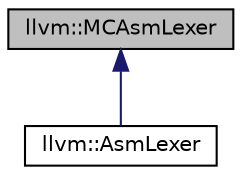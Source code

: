 digraph "llvm::MCAsmLexer"
{
 // LATEX_PDF_SIZE
  bgcolor="transparent";
  edge [fontname="Helvetica",fontsize="10",labelfontname="Helvetica",labelfontsize="10"];
  node [fontname="Helvetica",fontsize="10",shape=record];
  Node1 [label="llvm::MCAsmLexer",height=0.2,width=0.4,color="black", fillcolor="grey75", style="filled", fontcolor="black",tooltip="Generic assembler lexer interface, for use by target specific assembly lexers."];
  Node1 -> Node2 [dir="back",color="midnightblue",fontsize="10",style="solid",fontname="Helvetica"];
  Node2 [label="llvm::AsmLexer",height=0.2,width=0.4,color="black",URL="$classllvm_1_1AsmLexer.html",tooltip="AsmLexer - Lexer class for assembly files."];
}
